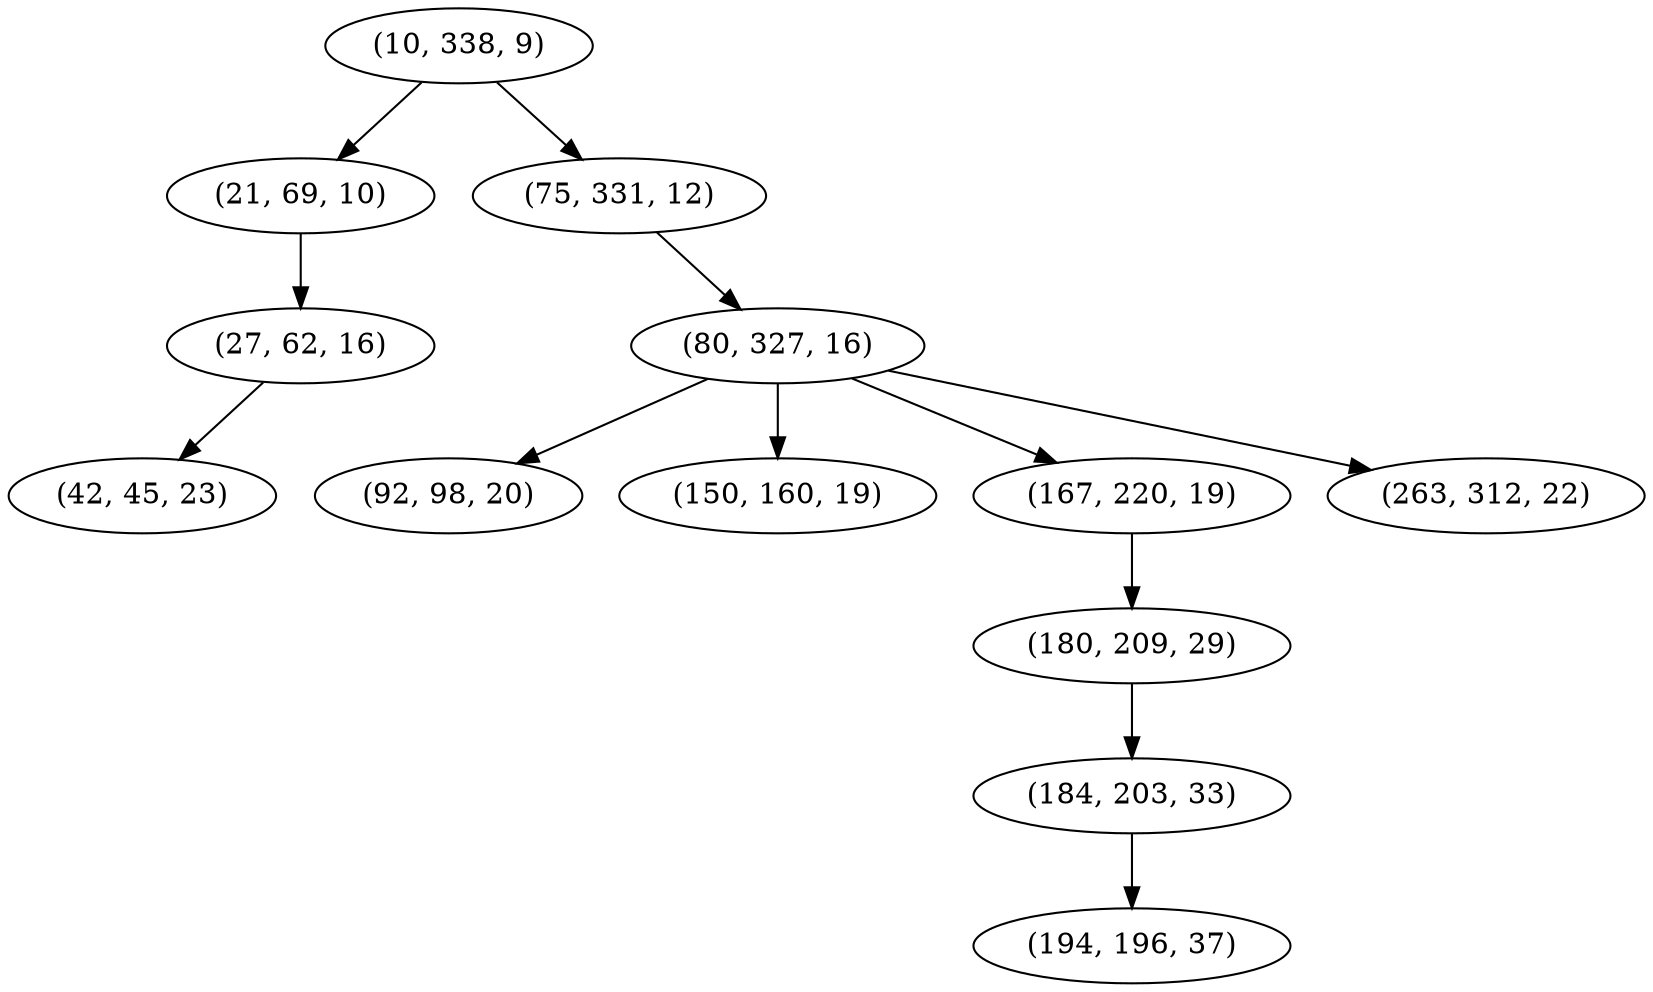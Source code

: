 digraph tree {
    "(10, 338, 9)";
    "(21, 69, 10)";
    "(27, 62, 16)";
    "(42, 45, 23)";
    "(75, 331, 12)";
    "(80, 327, 16)";
    "(92, 98, 20)";
    "(150, 160, 19)";
    "(167, 220, 19)";
    "(180, 209, 29)";
    "(184, 203, 33)";
    "(194, 196, 37)";
    "(263, 312, 22)";
    "(10, 338, 9)" -> "(21, 69, 10)";
    "(10, 338, 9)" -> "(75, 331, 12)";
    "(21, 69, 10)" -> "(27, 62, 16)";
    "(27, 62, 16)" -> "(42, 45, 23)";
    "(75, 331, 12)" -> "(80, 327, 16)";
    "(80, 327, 16)" -> "(92, 98, 20)";
    "(80, 327, 16)" -> "(150, 160, 19)";
    "(80, 327, 16)" -> "(167, 220, 19)";
    "(80, 327, 16)" -> "(263, 312, 22)";
    "(167, 220, 19)" -> "(180, 209, 29)";
    "(180, 209, 29)" -> "(184, 203, 33)";
    "(184, 203, 33)" -> "(194, 196, 37)";
}
